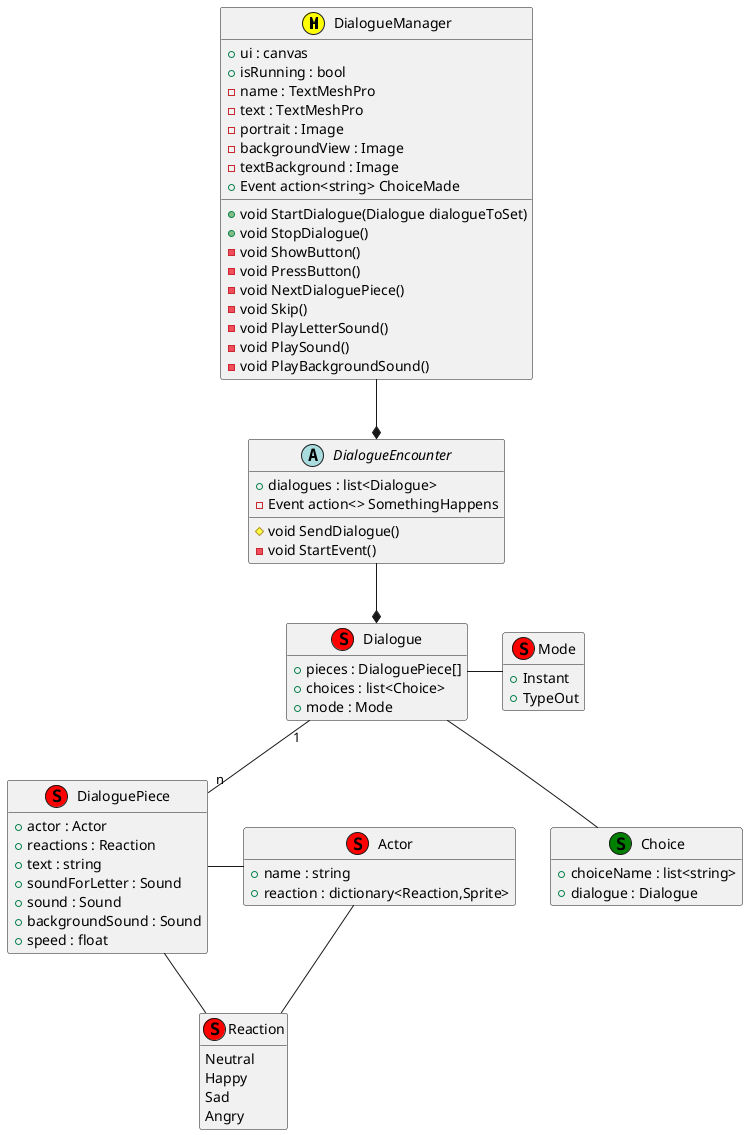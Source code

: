 @startuml
'Green is a struct'

hide empty members

class DialogueManager<<M, yellow>>{
    +ui : canvas 
    +isRunning : bool
    -name : TextMeshPro
    -text : TextMeshPro
    -portrait : Image
    -backgroundView : Image
    -textBackground : Image
    +Event action<string> ChoiceMade
    +void StartDialogue(Dialogue dialogueToSet)
    +void StopDialogue()
    -void ShowButton()
    -void PressButton()
    -void NextDialoguePiece()
    -void Skip()
    -void PlayLetterSound()
    -void PlaySound()
    -void PlayBackgroundSound()
}

Abstract DialogueEncounter{
    +dialogues : list<Dialogue>
    #void SendDialogue()
    -Event action<> SomethingHappens
    -void StartEvent()
}

class Dialogue<<S, red>>{
    +pieces : DialoguePiece[]
    +choices : list<Choice>
    +mode : Mode
}

class Actor<<S, red>>{
    +name : string
    +reaction : dictionary<Reaction,Sprite>
}

class DialoguePiece<<S, red>>{
    +actor : Actor
    +reactions : Reaction
    +text : string
    +soundForLetter : Sound
    +sound : Sound
    +backgroundSound : Sound
    +speed : float
}

class Mode<<S, red>>{
    +Instant
    +TypeOut
}

Class Choice<<S, green>>{
    +choiceName : list<string>
    +dialogue : Dialogue
    
}

Class Reaction<<S, red>>{
    Neutral
    Happy
    Sad    
    Angry
}

Dialogue "1" -- "n" DialoguePiece
DialoguePiece - Actor
Dialogue - Mode
DialogueManager --* DialogueEncounter
DialogueEncounter --* Dialogue
Dialogue -- Choice
DialoguePiece -- Reaction
Actor -- Reaction

@enduml